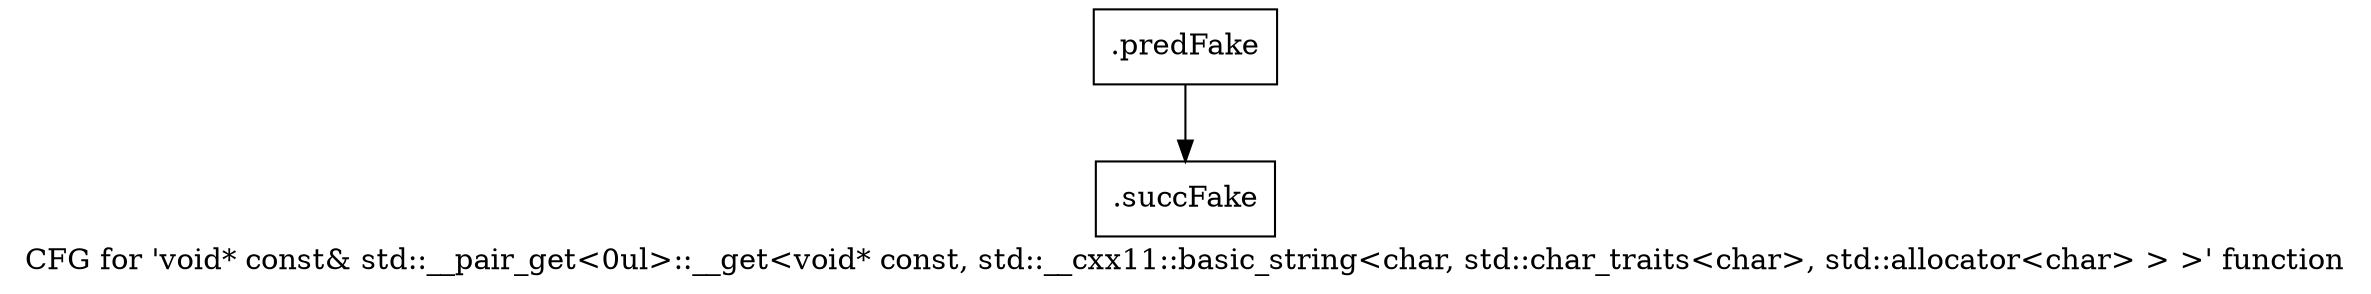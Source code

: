 digraph "CFG for 'void* const& std::__pair_get\<0ul\>::__get\<void* const, std::__cxx11::basic_string\<char, std::char_traits\<char\>, std::allocator\<char\> \> \>' function" {
	label="CFG for 'void* const& std::__pair_get\<0ul\>::__get\<void* const, std::__cxx11::basic_string\<char, std::char_traits\<char\>, std::allocator\<char\> \> \>' function";

	Node0x4635340 [shape=record,filename="",linenumber="",label="{.predFake}"];
	Node0x4635340 -> Node0x47d0e60[ callList="" memoryops="" filename="/media/miguel/NewVolume/Linux/Xilinx/Vitis_HLS/2020.2/tps/lnx64/gcc-6.2.0/lib/gcc/x86_64-pc-linux-gnu/6.2.0/../../../../include/c++/6.2.0/utility" execusionnum="3"];
	Node0x47d0e60 [shape=record,filename="/media/miguel/NewVolume/Linux/Xilinx/Vitis_HLS/2020.2/tps/lnx64/gcc-6.2.0/lib/gcc/x86_64-pc-linux-gnu/6.2.0/../../../../include/c++/6.2.0/utility",linenumber="168",label="{.succFake}"];
}

